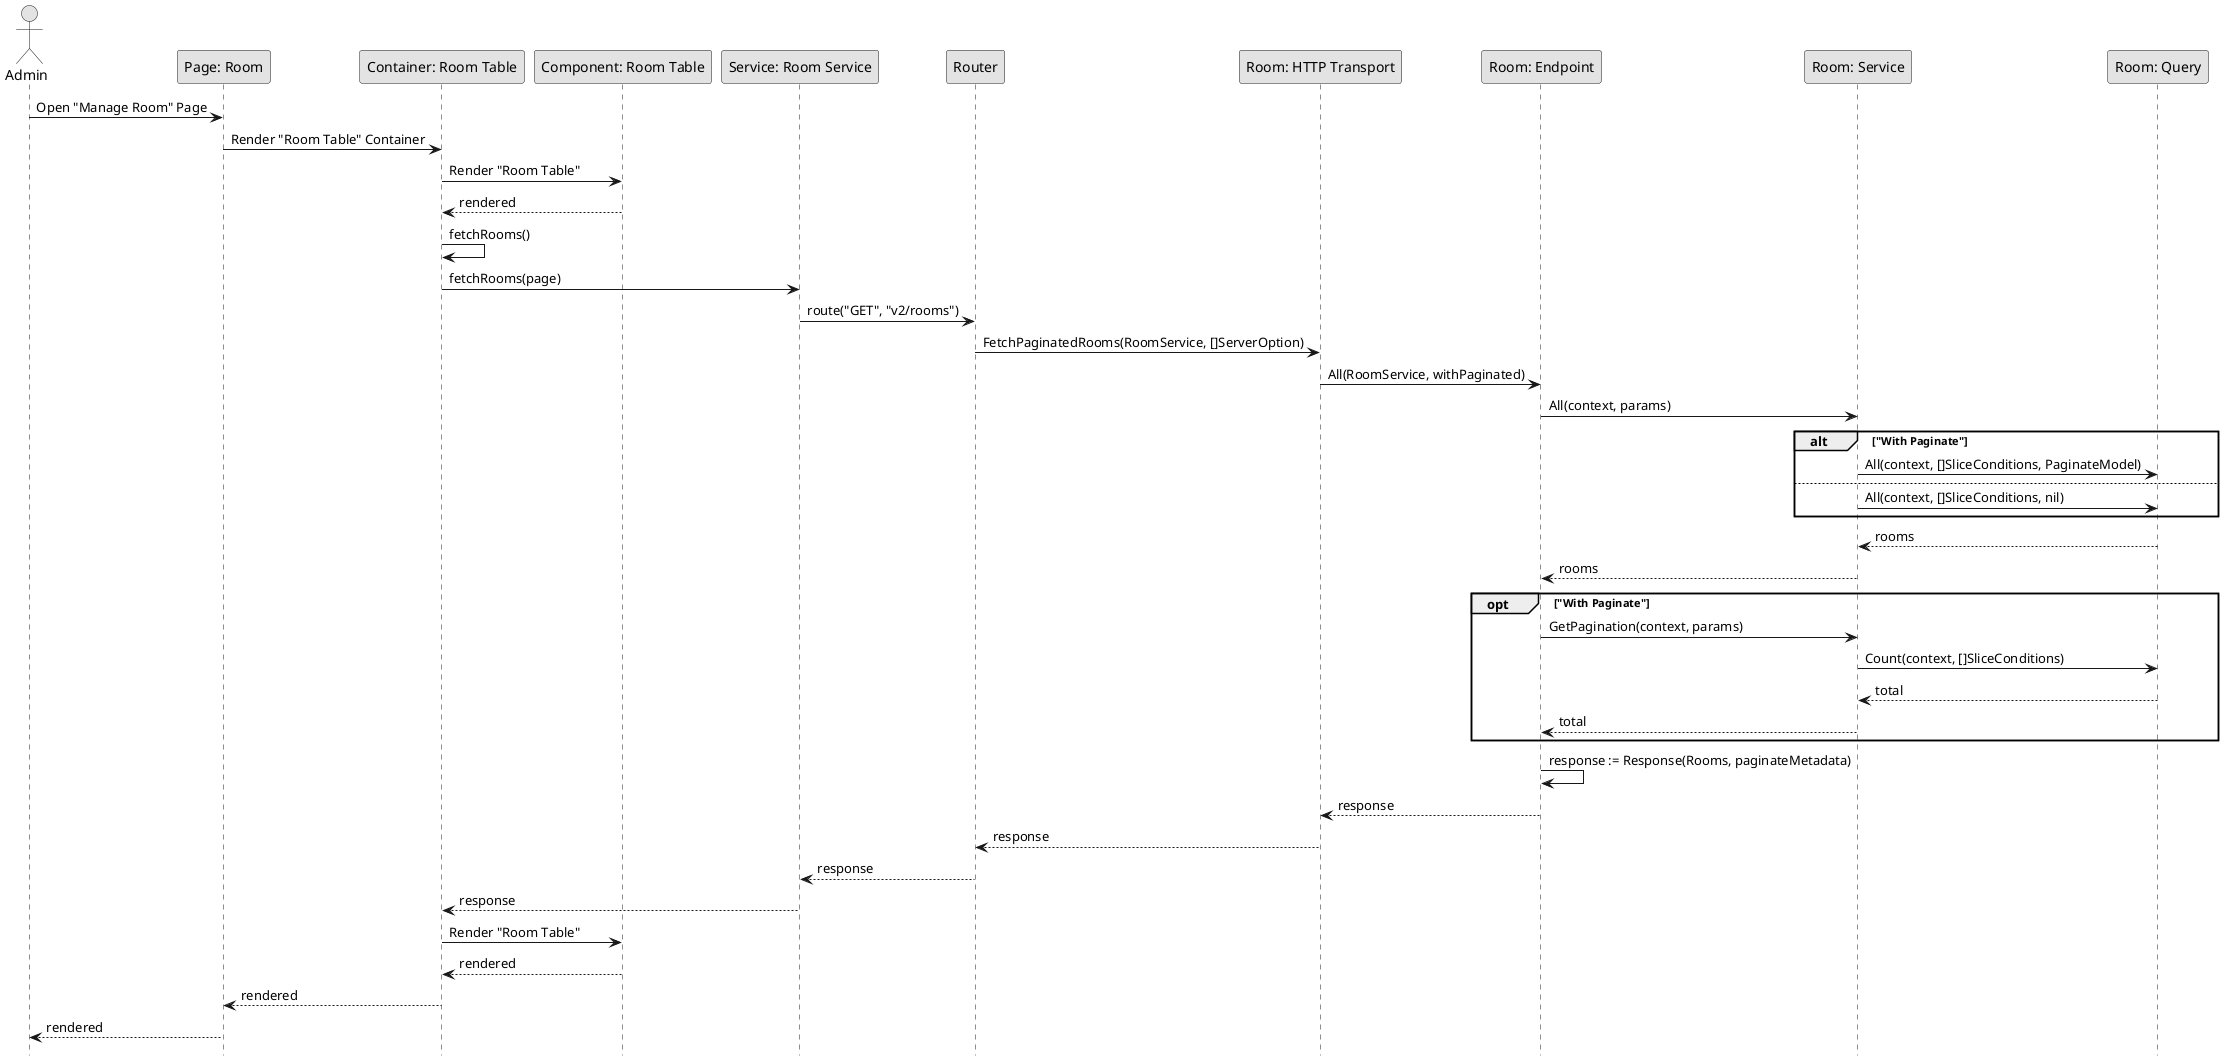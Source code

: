 @startuml GetRoom

skinparam Monochrome true
skinparam Shadowing false
hide footbox

actor Admin
participant "Page: Room" as RoomPage
participant "Container: Room Table" as RoomTableContainer
participant "Component: Room Table" as RoomTable
participant "Service: Room Service" as FERoomService
participant "Router" as Router
participant "Room: HTTP Transport" as RoomHTTPTransport
participant "Room: Endpoint" as RoomEndpoint
participant "Room: Service" as RoomService
participant "Room: Query" as RoomQuery

Admin->RoomPage: Open "Manage Room" Page
RoomPage->RoomTableContainer: Render "Room Table" Container
RoomTableContainer->RoomTable: Render "Room Table"
RoomTable-->RoomTableContainer: rendered
RoomTableContainer->RoomTableContainer: fetchRooms()
RoomTableContainer->FERoomService: fetchRooms(page)
FERoomService->Router: route("GET", "v2/rooms")
Router->RoomHTTPTransport: FetchPaginatedRooms(RoomService, []ServerOption)
RoomHTTPTransport->RoomEndpoint: All(RoomService, withPaginated)
RoomEndpoint->RoomService: All(context, params)

alt "With Paginate"
    RoomService->RoomQuery: All(context, []SliceConditions, PaginateModel)
else
    RoomService->RoomQuery: All(context, []SliceConditions, nil)
end
RoomQuery-->RoomService: rooms
RoomService-->RoomEndpoint: rooms

opt "With Paginate"
    RoomEndpoint->RoomService: GetPagination(context, params)
    RoomService->RoomQuery: Count(context, []SliceConditions)
    RoomQuery-->RoomService: total
    RoomService-->RoomEndpoint: total
end

RoomEndpoint->RoomEndpoint: response := Response(Rooms, paginateMetadata)
RoomEndpoint-->RoomHTTPTransport: response
RoomHTTPTransport-->Router: response
Router-->FERoomService: response
FERoomService-->RoomTableContainer: response
RoomTableContainer->RoomTable: Render "Room Table"
RoomTable-->RoomTableContainer: rendered
RoomTableContainer-->RoomPage: rendered
RoomPage-->Admin: rendered

@enduml
